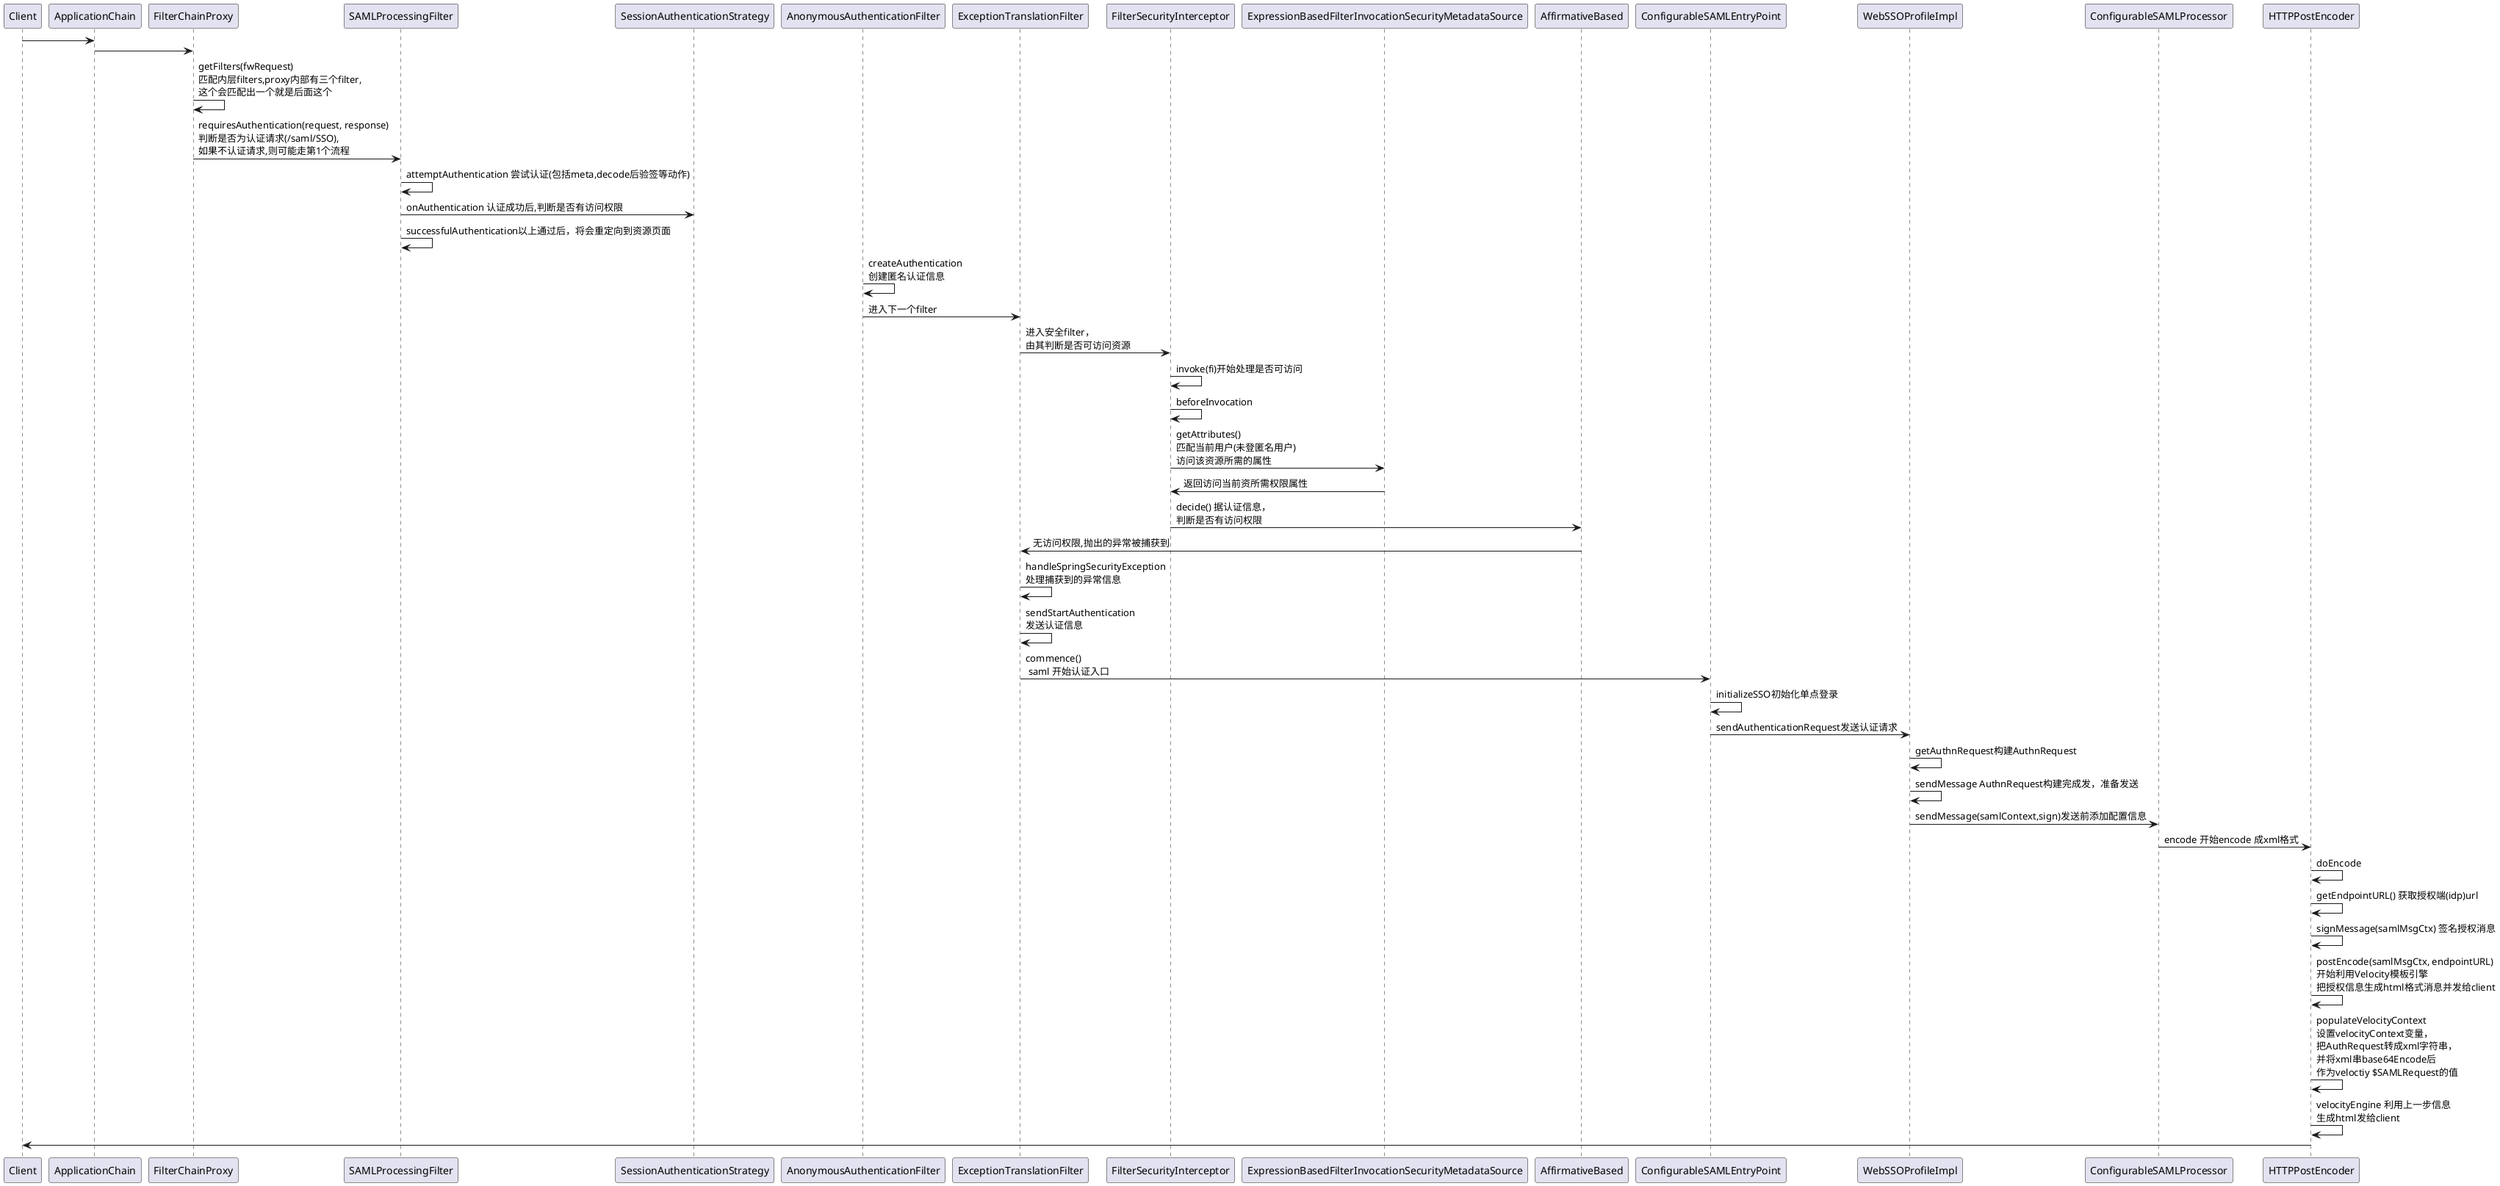 @startuml
Client->ApplicationChain
ApplicationChain->FilterChainProxy:
FilterChainProxy->FilterChainProxy:getFilters(fwRequest)\n匹配内层filters,proxy内部有三个filter,\n这个会匹配出一个就是后面这个
FilterChainProxy->SAMLProcessingFilter:requiresAuthentication(request, response)\n判断是否为认证请求(/saml/SSO),\n如果不认证请求,则可能走第1个流程
SAMLProcessingFilter->SAMLProcessingFilter:attemptAuthentication 尝试认证(包括meta,decode后验签等动作)
SAMLProcessingFilter->SessionAuthenticationStrategy:onAuthentication 认证成功后,判断是否有访问权限
SAMLProcessingFilter->SAMLProcessingFilter:successfulAuthentication以上通过后，将会重定向到资源页面
AnonymousAuthenticationFilter->AnonymousAuthenticationFilter:createAuthentication\n创建匿名认证信息
AnonymousAuthenticationFilter->ExceptionTranslationFilter:进入下一个filter
ExceptionTranslationFilter->FilterSecurityInterceptor:进入安全filter，\n由其判断是否可访问资源
FilterSecurityInterceptor->FilterSecurityInterceptor:invoke(fi)开始处理是否可访问
FilterSecurityInterceptor->FilterSecurityInterceptor:beforeInvocation
FilterSecurityInterceptor->ExpressionBasedFilterInvocationSecurityMetadataSource:getAttributes()\n匹配当前用户(未登匿名用户)\n访问该资源所需的属性
ExpressionBasedFilterInvocationSecurityMetadataSource->FilterSecurityInterceptor:返回访问当前资所需权限属性
FilterSecurityInterceptor->AffirmativeBased:decide() 据认证信息，\n判断是否有访问权限
AffirmativeBased->ExceptionTranslationFilter:无访问权限,抛出的异常被捕获到
ExceptionTranslationFilter->ExceptionTranslationFilter:handleSpringSecurityException\n处理捕获到的异常信息
ExceptionTranslationFilter->ExceptionTranslationFilter:sendStartAuthentication\n发送认证信息
ExceptionTranslationFilter->ConfigurableSAMLEntryPoint:commence()\n saml 开始认证入口
ConfigurableSAMLEntryPoint->ConfigurableSAMLEntryPoint:initializeSSO初始化单点登录
ConfigurableSAMLEntryPoint->WebSSOProfileImpl:sendAuthenticationRequest发送认证请求
WebSSOProfileImpl->WebSSOProfileImpl:getAuthnRequest构建AuthnRequest
WebSSOProfileImpl->WebSSOProfileImpl:sendMessage AuthnRequest构建完成发，准备发送
WebSSOProfileImpl->ConfigurableSAMLProcessor:sendMessage(samlContext,sign)发送前添加配置信息
ConfigurableSAMLProcessor->HTTPPostEncoder:encode 开始encode 成xml格式
HTTPPostEncoder->HTTPPostEncoder:doEncode
HTTPPostEncoder->HTTPPostEncoder:getEndpointURL() 获取授权端(idp)url
HTTPPostEncoder->HTTPPostEncoder:signMessage(samlMsgCtx) 签名授权消息
HTTPPostEncoder->HTTPPostEncoder:postEncode(samlMsgCtx, endpointURL)\n开始利用Velocity模板引擎\n把授权信息生成html格式消息并发给client
HTTPPostEncoder->HTTPPostEncoder:populateVelocityContext \n设置velocityContext变量，\n把AuthRequest转成xml字符串，\n并将xml串base64Encode后\n作为veloctiy $SAMLRequest的值
HTTPPostEncoder->HTTPPostEncoder:velocityEngine 利用上一步信息\n生成html发给client
HTTPPostEncoder->Client:
@enduml
